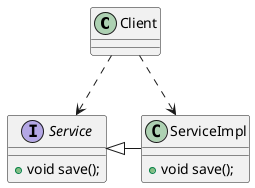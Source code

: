 @startuml
class Client
interface Service{
   +void save();
}
class ServiceImpl{
  +void save();
}
Service <|- ServiceImpl
Client ..> ServiceImpl
Client ..> Service
@enduml